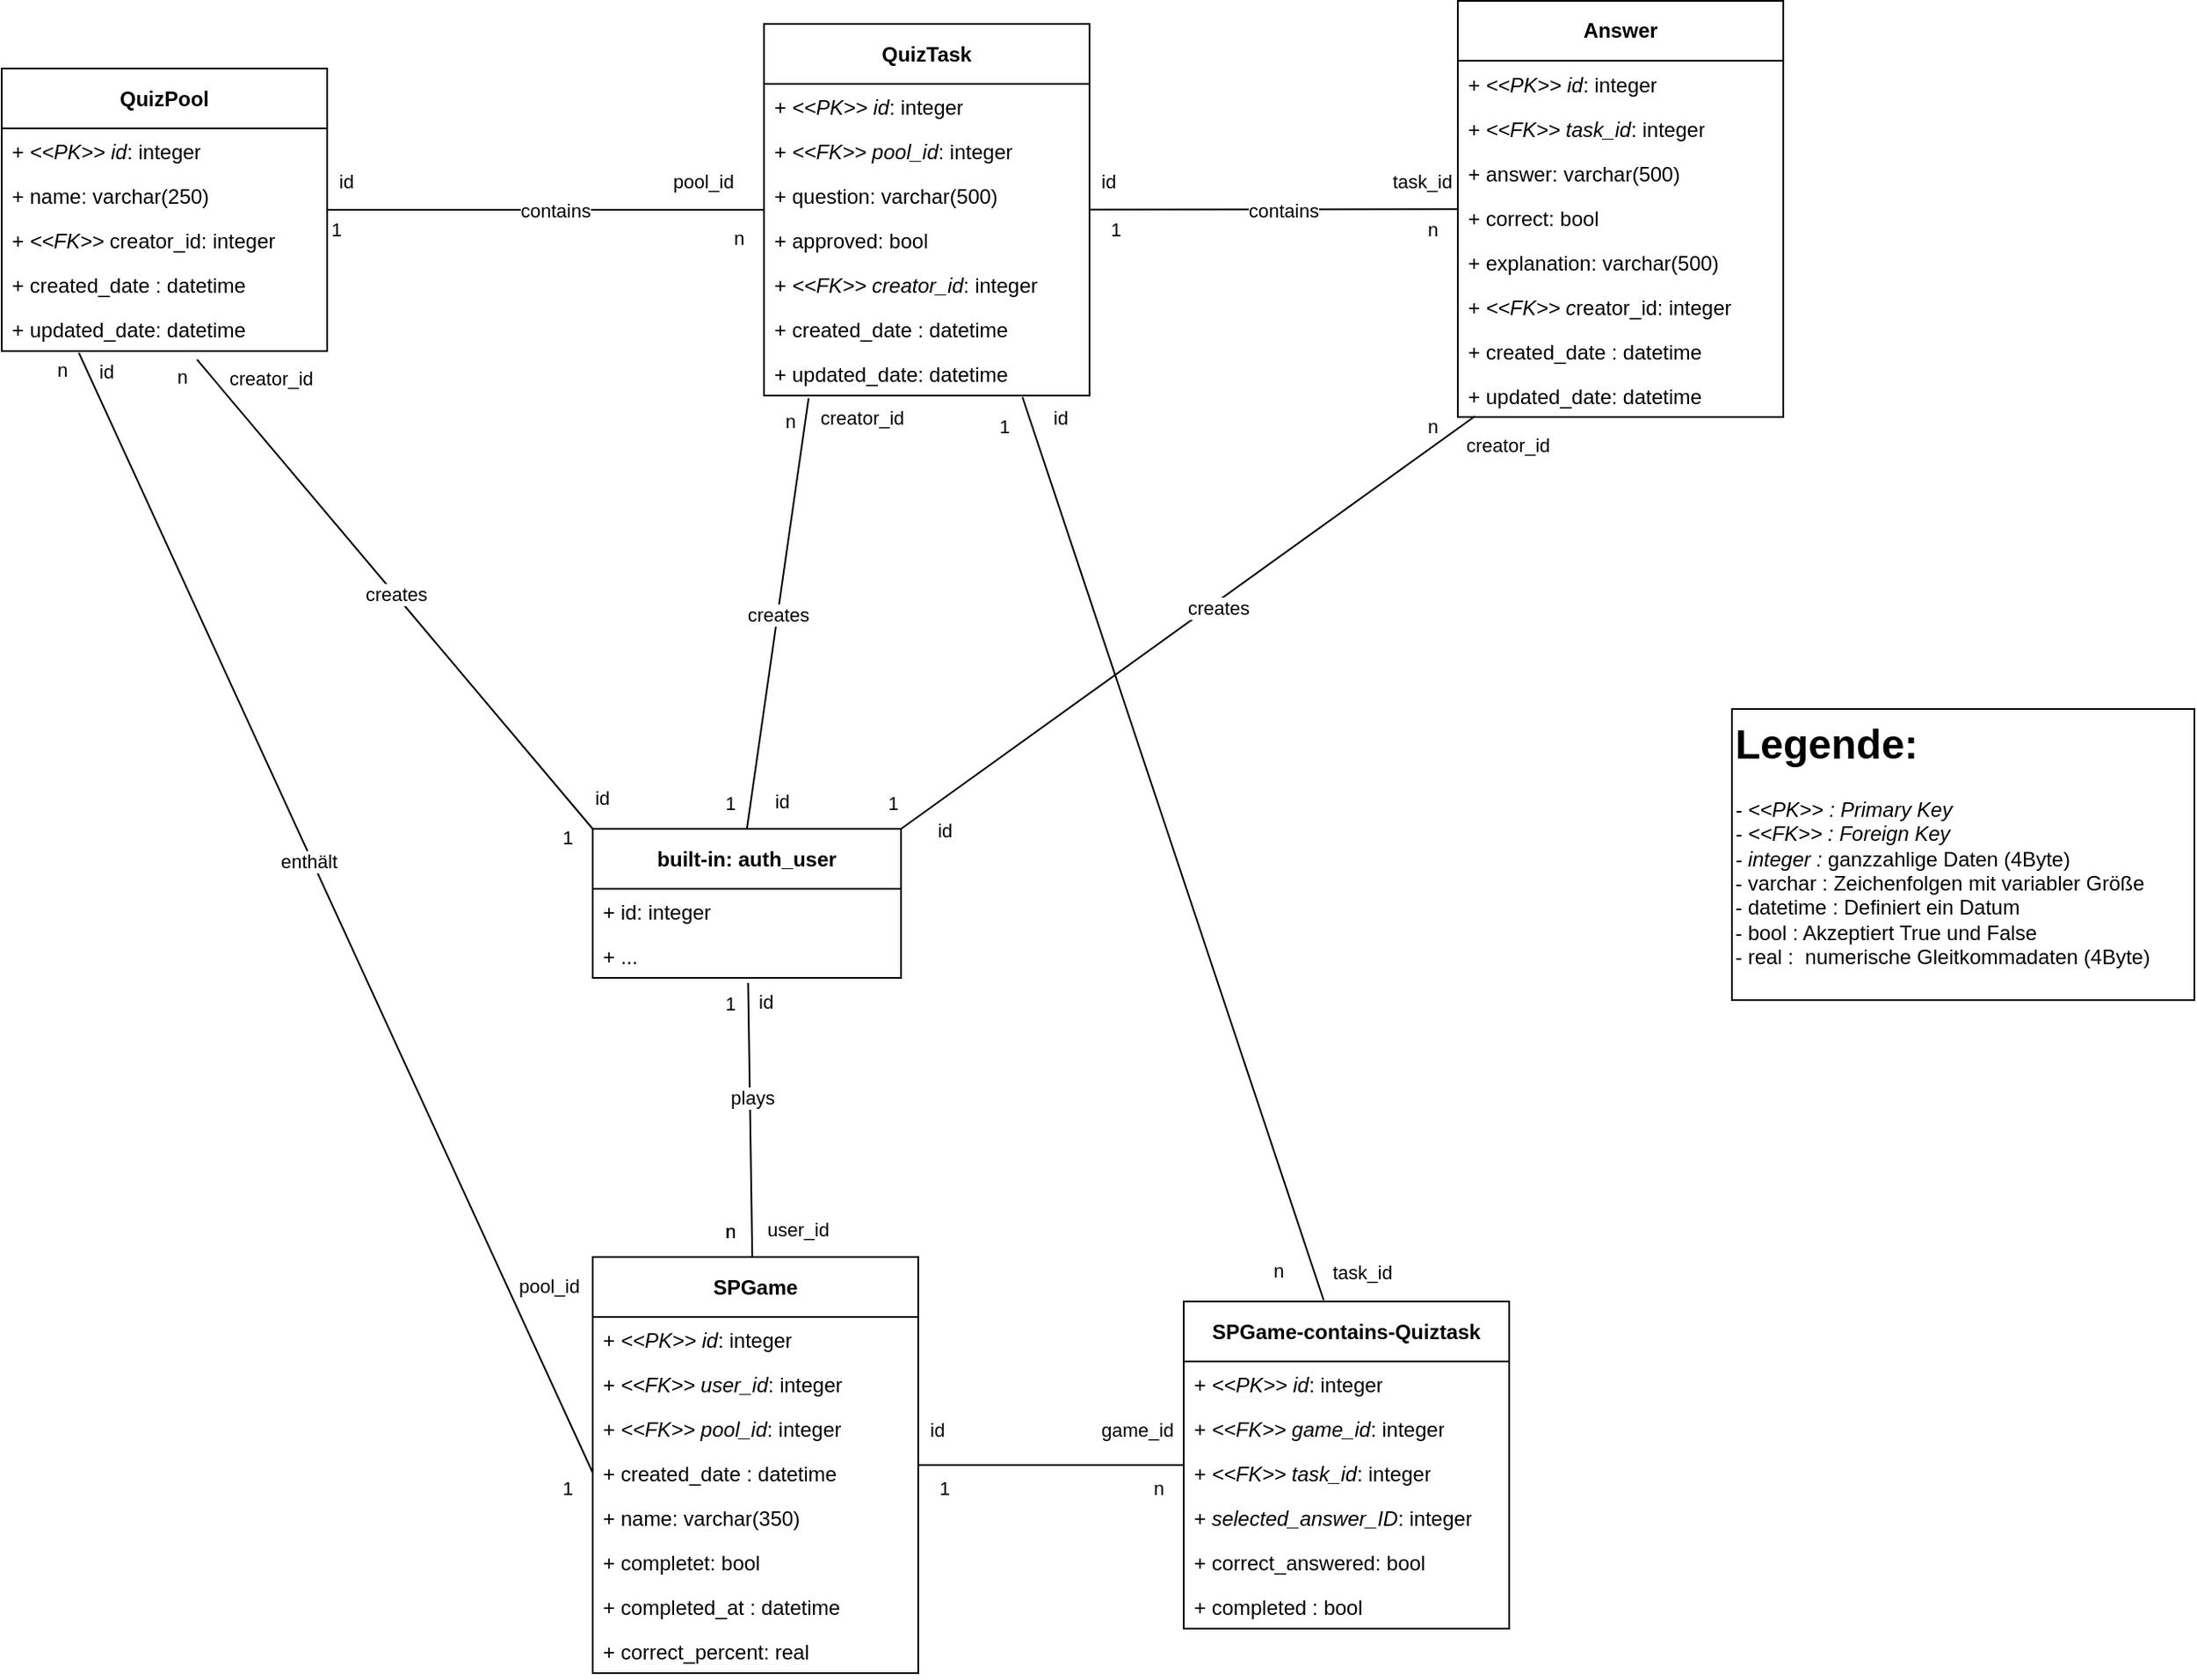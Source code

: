 <mxfile version="24.4.6" type="device">
  <diagram id="LhaOioyM41nmMYaBWcAa" name="Page-2">
    <mxGraphModel dx="2940" dy="1230" grid="1" gridSize="10" guides="1" tooltips="1" connect="1" arrows="1" fold="1" page="1" pageScale="1" pageWidth="850" pageHeight="1100" math="0" shadow="0">
      <root>
        <mxCell id="0" />
        <mxCell id="1" parent="0" />
        <mxCell id="jk6WdciDaXZc7I5ve3Ry-6" style="rounded=0;orthogonalLoop=1;jettySize=auto;html=1;exitX=0.237;exitY=1.038;exitDx=0;exitDy=0;exitPerimeter=0;entryX=0;entryY=0.5;entryDx=0;entryDy=0;endArrow=none;endFill=0;" parent="1" source="hBR_72GVZlkAtxKayIMy-10" target="jk6WdciDaXZc7I5ve3Ry-3" edge="1">
          <mxGeometry relative="1" as="geometry" />
        </mxCell>
        <mxCell id="jk6WdciDaXZc7I5ve3Ry-9" value="enthält" style="edgeLabel;html=1;align=center;verticalAlign=middle;resizable=0;points=[];" parent="jk6WdciDaXZc7I5ve3Ry-6" vertex="1" connectable="0">
          <mxGeometry x="-0.094" y="-2" relative="1" as="geometry">
            <mxPoint as="offset" />
          </mxGeometry>
        </mxCell>
        <mxCell id="hBR_72GVZlkAtxKayIMy-4" value="&lt;b style=&quot;text-wrap: nowrap;&quot;&gt;QuizPool&lt;/b&gt;" style="swimlane;fontStyle=0;childLayout=stackLayout;horizontal=1;startSize=35;fillColor=none;horizontalStack=0;resizeParent=1;resizeParentMax=0;resizeLast=0;collapsible=1;marginBottom=0;whiteSpace=wrap;html=1;" parent="1" vertex="1">
          <mxGeometry x="30" y="116" width="190" height="165" as="geometry" />
        </mxCell>
        <mxCell id="hBR_72GVZlkAtxKayIMy-5" value="+&amp;nbsp;&lt;i style=&quot;text-align: center; text-wrap: nowrap;&quot;&gt;&amp;lt;&amp;lt;PK&amp;gt;&amp;gt; id&lt;/i&gt;: integer" style="text;strokeColor=none;fillColor=none;align=left;verticalAlign=top;spacingLeft=4;spacingRight=4;overflow=hidden;rotatable=0;points=[[0,0.5],[1,0.5]];portConstraint=eastwest;whiteSpace=wrap;html=1;" parent="hBR_72GVZlkAtxKayIMy-4" vertex="1">
          <mxGeometry y="35" width="190" height="26" as="geometry" />
        </mxCell>
        <mxCell id="hBR_72GVZlkAtxKayIMy-6" value="+ name: varchar(250)" style="text;strokeColor=none;fillColor=none;align=left;verticalAlign=top;spacingLeft=4;spacingRight=4;overflow=hidden;rotatable=0;points=[[0,0.5],[1,0.5]];portConstraint=eastwest;whiteSpace=wrap;html=1;" parent="hBR_72GVZlkAtxKayIMy-4" vertex="1">
          <mxGeometry y="61" width="190" height="26" as="geometry" />
        </mxCell>
        <mxCell id="hBR_72GVZlkAtxKayIMy-7" value="+&amp;nbsp;&lt;i style=&quot;text-align: center; text-wrap: nowrap;&quot;&gt;&amp;lt;&amp;lt;FK&amp;gt;&amp;gt;&amp;nbsp;&lt;/i&gt;creator_id: integer&lt;div&gt;&lt;br&gt;&lt;/div&gt;" style="text;strokeColor=none;fillColor=none;align=left;verticalAlign=top;spacingLeft=4;spacingRight=4;overflow=hidden;rotatable=0;points=[[0,0.5],[1,0.5]];portConstraint=eastwest;whiteSpace=wrap;html=1;" parent="hBR_72GVZlkAtxKayIMy-4" vertex="1">
          <mxGeometry y="87" width="190" height="26" as="geometry" />
        </mxCell>
        <mxCell id="hBR_72GVZlkAtxKayIMy-9" value="&lt;div&gt;+ created_date : datetime&lt;div&gt;&lt;br&gt;&lt;/div&gt;&lt;/div&gt;" style="text;strokeColor=none;fillColor=none;align=left;verticalAlign=top;spacingLeft=4;spacingRight=4;overflow=hidden;rotatable=0;points=[[0,0.5],[1,0.5]];portConstraint=eastwest;whiteSpace=wrap;html=1;" parent="hBR_72GVZlkAtxKayIMy-4" vertex="1">
          <mxGeometry y="113" width="190" height="26" as="geometry" />
        </mxCell>
        <mxCell id="hBR_72GVZlkAtxKayIMy-10" value="&lt;div&gt;&lt;div&gt;+ updated_date: datetime&lt;div&gt;&lt;br&gt;&lt;/div&gt;&lt;/div&gt;&lt;/div&gt;" style="text;strokeColor=none;fillColor=none;align=left;verticalAlign=top;spacingLeft=4;spacingRight=4;overflow=hidden;rotatable=0;points=[[0,0.5],[1,0.5]];portConstraint=eastwest;whiteSpace=wrap;html=1;" parent="hBR_72GVZlkAtxKayIMy-4" vertex="1">
          <mxGeometry y="139" width="190" height="26" as="geometry" />
        </mxCell>
        <mxCell id="hBR_72GVZlkAtxKayIMy-11" value="&lt;b style=&quot;text-wrap: nowrap;&quot;&gt;QuizTask&lt;/b&gt;" style="swimlane;fontStyle=0;childLayout=stackLayout;horizontal=1;startSize=35;fillColor=none;horizontalStack=0;resizeParent=1;resizeParentMax=0;resizeLast=0;collapsible=1;marginBottom=0;whiteSpace=wrap;html=1;" parent="1" vertex="1">
          <mxGeometry x="475" y="90" width="190" height="217" as="geometry" />
        </mxCell>
        <mxCell id="hBR_72GVZlkAtxKayIMy-12" value="+&amp;nbsp;&lt;i style=&quot;text-wrap: nowrap; text-align: center;&quot;&gt;&amp;lt;&amp;lt;PK&amp;gt;&amp;gt; id&lt;/i&gt;: integer" style="text;strokeColor=none;fillColor=none;align=left;verticalAlign=top;spacingLeft=4;spacingRight=4;overflow=hidden;rotatable=0;points=[[0,0.5],[1,0.5]];portConstraint=eastwest;whiteSpace=wrap;html=1;" parent="hBR_72GVZlkAtxKayIMy-11" vertex="1">
          <mxGeometry y="35" width="190" height="26" as="geometry" />
        </mxCell>
        <mxCell id="GLD0B4Fhkd1vlptPJzZt-3" value="+&amp;nbsp;&lt;i style=&quot;text-wrap: nowrap; text-align: center;&quot;&gt;&amp;lt;&amp;lt;FK&amp;gt;&amp;gt; pool_id&lt;/i&gt;: integer" style="text;strokeColor=none;fillColor=none;align=left;verticalAlign=top;spacingLeft=4;spacingRight=4;overflow=hidden;rotatable=0;points=[[0,0.5],[1,0.5]];portConstraint=eastwest;whiteSpace=wrap;html=1;" parent="hBR_72GVZlkAtxKayIMy-11" vertex="1">
          <mxGeometry y="61" width="190" height="26" as="geometry" />
        </mxCell>
        <mxCell id="hBR_72GVZlkAtxKayIMy-13" value="+ question: varchar(500)" style="text;strokeColor=none;fillColor=none;align=left;verticalAlign=top;spacingLeft=4;spacingRight=4;overflow=hidden;rotatable=0;points=[[0,0.5],[1,0.5]];portConstraint=eastwest;whiteSpace=wrap;html=1;" parent="hBR_72GVZlkAtxKayIMy-11" vertex="1">
          <mxGeometry y="87" width="190" height="26" as="geometry" />
        </mxCell>
        <mxCell id="hBR_72GVZlkAtxKayIMy-40" value="+ approved: bool" style="text;strokeColor=none;fillColor=none;align=left;verticalAlign=top;spacingLeft=4;spacingRight=4;overflow=hidden;rotatable=0;points=[[0,0.5],[1,0.5]];portConstraint=eastwest;whiteSpace=wrap;html=1;" parent="hBR_72GVZlkAtxKayIMy-11" vertex="1">
          <mxGeometry y="113" width="190" height="26" as="geometry" />
        </mxCell>
        <mxCell id="hBR_72GVZlkAtxKayIMy-14" value="+&amp;nbsp;&lt;i style=&quot;text-wrap: nowrap; text-align: center;&quot;&gt;&amp;lt;&amp;lt;FK&amp;gt;&amp;gt; creator_id&lt;/i&gt;: integer&lt;div&gt;&lt;br&gt;&lt;/div&gt;" style="text;strokeColor=none;fillColor=none;align=left;verticalAlign=top;spacingLeft=4;spacingRight=4;overflow=hidden;rotatable=0;points=[[0,0.5],[1,0.5]];portConstraint=eastwest;whiteSpace=wrap;html=1;" parent="hBR_72GVZlkAtxKayIMy-11" vertex="1">
          <mxGeometry y="139" width="190" height="26" as="geometry" />
        </mxCell>
        <mxCell id="hBR_72GVZlkAtxKayIMy-15" value="&lt;div&gt;&lt;div&gt;+ created_date : datetime&lt;div&gt;&lt;br&gt;&lt;/div&gt;&lt;/div&gt;&lt;/div&gt;" style="text;strokeColor=none;fillColor=none;align=left;verticalAlign=top;spacingLeft=4;spacingRight=4;overflow=hidden;rotatable=0;points=[[0,0.5],[1,0.5]];portConstraint=eastwest;whiteSpace=wrap;html=1;" parent="hBR_72GVZlkAtxKayIMy-11" vertex="1">
          <mxGeometry y="165" width="190" height="26" as="geometry" />
        </mxCell>
        <mxCell id="hBR_72GVZlkAtxKayIMy-16" value="&lt;div&gt;&lt;div&gt;&lt;div&gt;+ updated_date: datetime&lt;div&gt;&lt;br&gt;&lt;/div&gt;&lt;/div&gt;&lt;/div&gt;&lt;/div&gt;" style="text;strokeColor=none;fillColor=none;align=left;verticalAlign=top;spacingLeft=4;spacingRight=4;overflow=hidden;rotatable=0;points=[[0,0.5],[1,0.5]];portConstraint=eastwest;whiteSpace=wrap;html=1;" parent="hBR_72GVZlkAtxKayIMy-11" vertex="1">
          <mxGeometry y="191" width="190" height="26" as="geometry" />
        </mxCell>
        <mxCell id="hBR_72GVZlkAtxKayIMy-32" value="&lt;b style=&quot;text-wrap: nowrap;&quot;&gt;Answer&lt;/b&gt;" style="swimlane;fontStyle=0;childLayout=stackLayout;horizontal=1;startSize=35;fillColor=none;horizontalStack=0;resizeParent=1;resizeParentMax=0;resizeLast=0;collapsible=1;marginBottom=0;whiteSpace=wrap;html=1;" parent="1" vertex="1">
          <mxGeometry x="880" y="76.5" width="190" height="243" as="geometry" />
        </mxCell>
        <mxCell id="hBR_72GVZlkAtxKayIMy-33" value="+&amp;nbsp;&lt;i style=&quot;text-wrap: nowrap; text-align: center;&quot;&gt;&amp;lt;&amp;lt;PK&amp;gt;&amp;gt; id&lt;/i&gt;: integer" style="text;strokeColor=none;fillColor=none;align=left;verticalAlign=top;spacingLeft=4;spacingRight=4;overflow=hidden;rotatable=0;points=[[0,0.5],[1,0.5]];portConstraint=eastwest;whiteSpace=wrap;html=1;" parent="hBR_72GVZlkAtxKayIMy-32" vertex="1">
          <mxGeometry y="35" width="190" height="26" as="geometry" />
        </mxCell>
        <mxCell id="hBR_72GVZlkAtxKayIMy-41" value="+&amp;nbsp;&lt;i style=&quot;text-wrap: nowrap; text-align: center;&quot;&gt;&amp;lt;&amp;lt;FK&amp;gt;&amp;gt; task_id&lt;/i&gt;: integer" style="text;strokeColor=none;fillColor=none;align=left;verticalAlign=top;spacingLeft=4;spacingRight=4;overflow=hidden;rotatable=0;points=[[0,0.5],[1,0.5]];portConstraint=eastwest;whiteSpace=wrap;html=1;" parent="hBR_72GVZlkAtxKayIMy-32" vertex="1">
          <mxGeometry y="61" width="190" height="26" as="geometry" />
        </mxCell>
        <mxCell id="hBR_72GVZlkAtxKayIMy-34" value="+ answer: varchar(500)" style="text;strokeColor=none;fillColor=none;align=left;verticalAlign=top;spacingLeft=4;spacingRight=4;overflow=hidden;rotatable=0;points=[[0,0.5],[1,0.5]];portConstraint=eastwest;whiteSpace=wrap;html=1;" parent="hBR_72GVZlkAtxKayIMy-32" vertex="1">
          <mxGeometry y="87" width="190" height="26" as="geometry" />
        </mxCell>
        <mxCell id="3NkdcdpzAsxqrtIeompV-1" value="+ correct: bool" style="text;strokeColor=none;fillColor=none;align=left;verticalAlign=top;spacingLeft=4;spacingRight=4;overflow=hidden;rotatable=0;points=[[0,0.5],[1,0.5]];portConstraint=eastwest;whiteSpace=wrap;html=1;" parent="hBR_72GVZlkAtxKayIMy-32" vertex="1">
          <mxGeometry y="113" width="190" height="26" as="geometry" />
        </mxCell>
        <mxCell id="hBR_72GVZlkAtxKayIMy-39" value="+ explanation: varchar(500)" style="text;strokeColor=none;fillColor=none;align=left;verticalAlign=top;spacingLeft=4;spacingRight=4;overflow=hidden;rotatable=0;points=[[0,0.5],[1,0.5]];portConstraint=eastwest;whiteSpace=wrap;html=1;" parent="hBR_72GVZlkAtxKayIMy-32" vertex="1">
          <mxGeometry y="139" width="190" height="26" as="geometry" />
        </mxCell>
        <mxCell id="hBR_72GVZlkAtxKayIMy-35" value="+&amp;nbsp;&lt;i style=&quot;text-wrap: nowrap; text-align: center;&quot;&gt;&amp;lt;&amp;lt;FK&amp;gt;&amp;gt; c&lt;/i&gt;reator_id: integer&lt;div&gt;&lt;br&gt;&lt;/div&gt;" style="text;strokeColor=none;fillColor=none;align=left;verticalAlign=top;spacingLeft=4;spacingRight=4;overflow=hidden;rotatable=0;points=[[0,0.5],[1,0.5]];portConstraint=eastwest;whiteSpace=wrap;html=1;" parent="hBR_72GVZlkAtxKayIMy-32" vertex="1">
          <mxGeometry y="165" width="190" height="26" as="geometry" />
        </mxCell>
        <mxCell id="hBR_72GVZlkAtxKayIMy-36" value="&lt;div&gt;&lt;div&gt;+ created_date : datetime&lt;div&gt;&lt;br&gt;&lt;/div&gt;&lt;/div&gt;&lt;/div&gt;" style="text;strokeColor=none;fillColor=none;align=left;verticalAlign=top;spacingLeft=4;spacingRight=4;overflow=hidden;rotatable=0;points=[[0,0.5],[1,0.5]];portConstraint=eastwest;whiteSpace=wrap;html=1;" parent="hBR_72GVZlkAtxKayIMy-32" vertex="1">
          <mxGeometry y="191" width="190" height="26" as="geometry" />
        </mxCell>
        <mxCell id="hBR_72GVZlkAtxKayIMy-37" value="&lt;div&gt;&lt;div&gt;&lt;div&gt;+ updated_date: datetime&lt;div&gt;&lt;br&gt;&lt;/div&gt;&lt;/div&gt;&lt;/div&gt;&lt;/div&gt;" style="text;strokeColor=none;fillColor=none;align=left;verticalAlign=top;spacingLeft=4;spacingRight=4;overflow=hidden;rotatable=0;points=[[0,0.5],[1,0.5]];portConstraint=eastwest;whiteSpace=wrap;html=1;" parent="hBR_72GVZlkAtxKayIMy-32" vertex="1">
          <mxGeometry y="217" width="190" height="26" as="geometry" />
        </mxCell>
        <mxCell id="hBR_72GVZlkAtxKayIMy-42" value="&lt;b style=&quot;text-wrap: nowrap;&quot;&gt;built-in: auth_user&lt;/b&gt;" style="swimlane;fontStyle=0;childLayout=stackLayout;horizontal=1;startSize=35;fillColor=none;horizontalStack=0;resizeParent=1;resizeParentMax=0;resizeLast=0;collapsible=1;marginBottom=0;whiteSpace=wrap;html=1;" parent="1" vertex="1">
          <mxGeometry x="375" y="560" width="180" height="87" as="geometry" />
        </mxCell>
        <mxCell id="hBR_72GVZlkAtxKayIMy-43" value="+ id: integer" style="text;strokeColor=none;fillColor=none;align=left;verticalAlign=top;spacingLeft=4;spacingRight=4;overflow=hidden;rotatable=0;points=[[0,0.5],[1,0.5]];portConstraint=eastwest;whiteSpace=wrap;html=1;" parent="hBR_72GVZlkAtxKayIMy-42" vertex="1">
          <mxGeometry y="35" width="180" height="26" as="geometry" />
        </mxCell>
        <mxCell id="hBR_72GVZlkAtxKayIMy-49" value="&lt;div&gt;&lt;div&gt;+ ...&lt;div&gt;&lt;br&gt;&lt;/div&gt;&lt;/div&gt;&lt;/div&gt;" style="text;strokeColor=none;fillColor=none;align=left;verticalAlign=top;spacingLeft=4;spacingRight=4;overflow=hidden;rotatable=0;points=[[0,0.5],[1,0.5]];portConstraint=eastwest;whiteSpace=wrap;html=1;" parent="hBR_72GVZlkAtxKayIMy-42" vertex="1">
          <mxGeometry y="61" width="180" height="26" as="geometry" />
        </mxCell>
        <mxCell id="jOK8pmaJKk_sTLgAj7we-11" value="&lt;font style=&quot;font-size: 11px;&quot;&gt;1&lt;/font&gt;" style="text;html=1;align=center;verticalAlign=middle;resizable=0;points=[];autosize=1;strokeColor=none;fillColor=none;container=0;" parent="1" vertex="1">
          <mxGeometry x="210" y="195" width="30" height="30" as="geometry" />
        </mxCell>
        <mxCell id="jOK8pmaJKk_sTLgAj7we-16" value="" style="endArrow=none;html=1;rounded=0;endFill=0;" parent="1" source="hBR_72GVZlkAtxKayIMy-11" target="hBR_72GVZlkAtxKayIMy-32" edge="1">
          <mxGeometry relative="1" as="geometry">
            <mxPoint x="690" y="350" as="sourcePoint" />
            <mxPoint x="850" y="350" as="targetPoint" />
          </mxGeometry>
        </mxCell>
        <mxCell id="jOK8pmaJKk_sTLgAj7we-17" value="contains" style="edgeLabel;resizable=0;html=1;;align=center;verticalAlign=middle;" parent="jOK8pmaJKk_sTLgAj7we-16" connectable="0" vertex="1">
          <mxGeometry relative="1" as="geometry">
            <mxPoint x="5" as="offset" />
          </mxGeometry>
        </mxCell>
        <mxCell id="jOK8pmaJKk_sTLgAj7we-20" value="&lt;font style=&quot;font-size: 11px;&quot;&gt;1&lt;/font&gt;" style="text;html=1;align=center;verticalAlign=middle;resizable=0;points=[];autosize=1;strokeColor=none;fillColor=none;container=0;" parent="1" vertex="1">
          <mxGeometry x="665" y="195" width="30" height="30" as="geometry" />
        </mxCell>
        <mxCell id="jOK8pmaJKk_sTLgAj7we-21" value="&lt;font style=&quot;font-size: 11px;&quot;&gt;n&lt;/font&gt;" style="text;html=1;align=center;verticalAlign=middle;resizable=0;points=[];autosize=1;strokeColor=none;fillColor=none;container=0;" parent="1" vertex="1">
          <mxGeometry x="850" y="195" width="30" height="30" as="geometry" />
        </mxCell>
        <mxCell id="jOK8pmaJKk_sTLgAj7we-23" value="" style="endArrow=none;html=1;rounded=0;entryX=0;entryY=0;entryDx=0;entryDy=0;endFill=0;exitX=0.6;exitY=1.192;exitDx=0;exitDy=0;exitPerimeter=0;" parent="1" source="hBR_72GVZlkAtxKayIMy-10" target="hBR_72GVZlkAtxKayIMy-42" edge="1">
          <mxGeometry relative="1" as="geometry">
            <mxPoint x="120" y="290" as="sourcePoint" />
            <mxPoint x="280" y="370" as="targetPoint" />
          </mxGeometry>
        </mxCell>
        <mxCell id="jOK8pmaJKk_sTLgAj7we-24" value="creates" style="edgeLabel;resizable=0;html=1;;align=center;verticalAlign=middle;" parent="jOK8pmaJKk_sTLgAj7we-23" connectable="0" vertex="1">
          <mxGeometry relative="1" as="geometry" />
        </mxCell>
        <mxCell id="jOK8pmaJKk_sTLgAj7we-25" value="creator_id" style="edgeLabel;resizable=0;html=1;;align=left;verticalAlign=bottom;" parent="jOK8pmaJKk_sTLgAj7we-23" connectable="0" vertex="1">
          <mxGeometry x="-1" relative="1" as="geometry">
            <mxPoint x="17" y="20" as="offset" />
          </mxGeometry>
        </mxCell>
        <mxCell id="jOK8pmaJKk_sTLgAj7we-26" value="id" style="edgeLabel;resizable=0;html=1;;align=right;verticalAlign=bottom;" parent="jOK8pmaJKk_sTLgAj7we-23" connectable="0" vertex="1">
          <mxGeometry x="1" relative="1" as="geometry">
            <mxPoint x="10" y="-10" as="offset" />
          </mxGeometry>
        </mxCell>
        <mxCell id="jOK8pmaJKk_sTLgAj7we-27" value="" style="endArrow=none;html=1;rounded=0;entryX=0.5;entryY=0;entryDx=0;entryDy=0;endFill=0;exitX=0.137;exitY=1.06;exitDx=0;exitDy=0;exitPerimeter=0;" parent="1" source="hBR_72GVZlkAtxKayIMy-16" target="hBR_72GVZlkAtxKayIMy-42" edge="1">
          <mxGeometry relative="1" as="geometry">
            <mxPoint x="130" y="300" as="sourcePoint" />
            <mxPoint x="490" y="540" as="targetPoint" />
          </mxGeometry>
        </mxCell>
        <mxCell id="jOK8pmaJKk_sTLgAj7we-28" value="creates" style="edgeLabel;resizable=0;html=1;;align=center;verticalAlign=middle;" parent="jOK8pmaJKk_sTLgAj7we-27" connectable="0" vertex="1">
          <mxGeometry relative="1" as="geometry" />
        </mxCell>
        <mxCell id="jOK8pmaJKk_sTLgAj7we-29" value="creator_id" style="edgeLabel;resizable=0;html=1;;align=left;verticalAlign=bottom;" parent="jOK8pmaJKk_sTLgAj7we-27" connectable="0" vertex="1">
          <mxGeometry x="-1" relative="1" as="geometry">
            <mxPoint x="5" y="20" as="offset" />
          </mxGeometry>
        </mxCell>
        <mxCell id="jOK8pmaJKk_sTLgAj7we-30" value="id" style="edgeLabel;resizable=0;html=1;;align=right;verticalAlign=bottom;" parent="jOK8pmaJKk_sTLgAj7we-27" connectable="0" vertex="1">
          <mxGeometry x="1" relative="1" as="geometry">
            <mxPoint x="25" y="-7" as="offset" />
          </mxGeometry>
        </mxCell>
        <mxCell id="jOK8pmaJKk_sTLgAj7we-31" value="" style="endArrow=none;html=1;rounded=0;entryX=1;entryY=0;entryDx=0;entryDy=0;endFill=0;exitX=0.053;exitY=0.981;exitDx=0;exitDy=0;exitPerimeter=0;" parent="1" source="hBR_72GVZlkAtxKayIMy-37" target="hBR_72GVZlkAtxKayIMy-42" edge="1">
          <mxGeometry relative="1" as="geometry">
            <mxPoint x="950" y="310" as="sourcePoint" />
            <mxPoint x="580" y="540" as="targetPoint" />
          </mxGeometry>
        </mxCell>
        <mxCell id="jOK8pmaJKk_sTLgAj7we-32" value="creates" style="edgeLabel;resizable=0;html=1;;align=center;verticalAlign=middle;" parent="jOK8pmaJKk_sTLgAj7we-31" connectable="0" vertex="1">
          <mxGeometry relative="1" as="geometry">
            <mxPoint x="17" y="-9" as="offset" />
          </mxGeometry>
        </mxCell>
        <mxCell id="jOK8pmaJKk_sTLgAj7we-33" value="creator_id" style="edgeLabel;resizable=0;html=1;;align=left;verticalAlign=bottom;" parent="jOK8pmaJKk_sTLgAj7we-31" connectable="0" vertex="1">
          <mxGeometry x="-1" relative="1" as="geometry">
            <mxPoint x="-7" y="25" as="offset" />
          </mxGeometry>
        </mxCell>
        <mxCell id="jOK8pmaJKk_sTLgAj7we-34" value="id" style="edgeLabel;resizable=0;html=1;;align=right;verticalAlign=bottom;" parent="jOK8pmaJKk_sTLgAj7we-31" connectable="0" vertex="1">
          <mxGeometry x="1" relative="1" as="geometry">
            <mxPoint x="30" y="10" as="offset" />
          </mxGeometry>
        </mxCell>
        <mxCell id="jOK8pmaJKk_sTLgAj7we-35" value="&lt;font style=&quot;font-size: 11px;&quot;&gt;1&lt;/font&gt;" style="text;html=1;align=center;verticalAlign=middle;resizable=0;points=[];autosize=1;strokeColor=none;fillColor=none;container=0;" parent="1" vertex="1">
          <mxGeometry x="440" y="530" width="30" height="30" as="geometry" />
        </mxCell>
        <mxCell id="jOK8pmaJKk_sTLgAj7we-36" value="&lt;font style=&quot;font-size: 11px;&quot;&gt;1&lt;/font&gt;" style="text;html=1;align=center;verticalAlign=middle;resizable=0;points=[];autosize=1;strokeColor=none;fillColor=none;container=0;" parent="1" vertex="1">
          <mxGeometry x="535" y="530" width="30" height="30" as="geometry" />
        </mxCell>
        <mxCell id="jOK8pmaJKk_sTLgAj7we-37" value="&lt;font style=&quot;font-size: 11px;&quot;&gt;1&lt;/font&gt;" style="text;html=1;align=center;verticalAlign=middle;resizable=0;points=[];autosize=1;strokeColor=none;fillColor=none;container=0;" parent="1" vertex="1">
          <mxGeometry x="345" y="550" width="30" height="30" as="geometry" />
        </mxCell>
        <mxCell id="jOK8pmaJKk_sTLgAj7we-38" value="&lt;font style=&quot;font-size: 11px;&quot;&gt;n&lt;/font&gt;" style="text;html=1;align=center;verticalAlign=middle;resizable=0;points=[];autosize=1;strokeColor=none;fillColor=none;container=0;" parent="1" vertex="1">
          <mxGeometry x="850" y="310" width="30" height="30" as="geometry" />
        </mxCell>
        <mxCell id="jOK8pmaJKk_sTLgAj7we-40" value="&lt;font style=&quot;font-size: 11px;&quot;&gt;n&lt;/font&gt;" style="text;html=1;align=center;verticalAlign=middle;resizable=0;points=[];autosize=1;strokeColor=none;fillColor=none;container=0;" parent="1" vertex="1">
          <mxGeometry x="445" y="200" width="30" height="30" as="geometry" />
        </mxCell>
        <mxCell id="jOK8pmaJKk_sTLgAj7we-41" value="&lt;font style=&quot;font-size: 11px;&quot;&gt;n&lt;/font&gt;" style="text;html=1;align=center;verticalAlign=middle;resizable=0;points=[];autosize=1;strokeColor=none;fillColor=none;container=0;" parent="1" vertex="1">
          <mxGeometry x="120" y="281" width="30" height="30" as="geometry" />
        </mxCell>
        <mxCell id="GLD0B4Fhkd1vlptPJzZt-1" value="" style="endArrow=none;html=1;rounded=0;endFill=0;" parent="1" source="hBR_72GVZlkAtxKayIMy-4" target="hBR_72GVZlkAtxKayIMy-11" edge="1">
          <mxGeometry relative="1" as="geometry">
            <mxPoint x="235" y="191" as="sourcePoint" />
            <mxPoint x="450" y="191" as="targetPoint" />
          </mxGeometry>
        </mxCell>
        <mxCell id="GLD0B4Fhkd1vlptPJzZt-2" value="contains" style="edgeLabel;resizable=0;html=1;;align=center;verticalAlign=middle;" parent="GLD0B4Fhkd1vlptPJzZt-1" connectable="0" vertex="1">
          <mxGeometry relative="1" as="geometry">
            <mxPoint x="5" as="offset" />
          </mxGeometry>
        </mxCell>
        <mxCell id="GLD0B4Fhkd1vlptPJzZt-4" value="&lt;font style=&quot;font-size: 11px;&quot;&gt;n&lt;/font&gt;" style="text;html=1;align=center;verticalAlign=middle;resizable=0;points=[];autosize=1;strokeColor=none;fillColor=none;container=0;" parent="1" vertex="1">
          <mxGeometry x="475" y="307" width="30" height="30" as="geometry" />
        </mxCell>
        <mxCell id="1oF_mmt88_rr4n1S5vzL-1" value="&lt;span style=&quot;text-wrap: nowrap;&quot;&gt;&lt;b&gt;SPGame&lt;/b&gt;&lt;/span&gt;" style="swimlane;fontStyle=0;childLayout=stackLayout;horizontal=1;startSize=35;fillColor=none;horizontalStack=0;resizeParent=1;resizeParentMax=0;resizeLast=0;collapsible=1;marginBottom=0;whiteSpace=wrap;html=1;" parent="1" vertex="1">
          <mxGeometry x="375" y="810" width="190" height="243" as="geometry" />
        </mxCell>
        <mxCell id="1oF_mmt88_rr4n1S5vzL-2" value="+&amp;nbsp;&lt;i style=&quot;text-wrap: nowrap; text-align: center;&quot;&gt;&amp;lt;&amp;lt;PK&amp;gt;&amp;gt; id&lt;/i&gt;: integer" style="text;strokeColor=none;fillColor=none;align=left;verticalAlign=top;spacingLeft=4;spacingRight=4;overflow=hidden;rotatable=0;points=[[0,0.5],[1,0.5]];portConstraint=eastwest;whiteSpace=wrap;html=1;" parent="1oF_mmt88_rr4n1S5vzL-1" vertex="1">
          <mxGeometry y="35" width="190" height="26" as="geometry" />
        </mxCell>
        <mxCell id="1oF_mmt88_rr4n1S5vzL-3" value="+&amp;nbsp;&lt;i style=&quot;text-wrap: nowrap; text-align: center;&quot;&gt;&amp;lt;&amp;lt;FK&amp;gt;&amp;gt; user_id&lt;/i&gt;: integer" style="text;strokeColor=none;fillColor=none;align=left;verticalAlign=top;spacingLeft=4;spacingRight=4;overflow=hidden;rotatable=0;points=[[0,0.5],[1,0.5]];portConstraint=eastwest;whiteSpace=wrap;html=1;" parent="1oF_mmt88_rr4n1S5vzL-1" vertex="1">
          <mxGeometry y="61" width="190" height="26" as="geometry" />
        </mxCell>
        <mxCell id="jk6WdciDaXZc7I5ve3Ry-1" value="+&amp;nbsp;&lt;i style=&quot;text-wrap: nowrap; text-align: center;&quot;&gt;&amp;lt;&amp;lt;FK&amp;gt;&amp;gt; pool_id&lt;/i&gt;: integer" style="text;strokeColor=none;fillColor=none;align=left;verticalAlign=top;spacingLeft=4;spacingRight=4;overflow=hidden;rotatable=0;points=[[0,0.5],[1,0.5]];portConstraint=eastwest;whiteSpace=wrap;html=1;" parent="1oF_mmt88_rr4n1S5vzL-1" vertex="1">
          <mxGeometry y="87" width="190" height="26" as="geometry" />
        </mxCell>
        <mxCell id="jk6WdciDaXZc7I5ve3Ry-3" value="+ created_date : datetime&lt;div&gt;&lt;br&gt;&lt;/div&gt;" style="text;strokeColor=none;fillColor=none;align=left;verticalAlign=top;spacingLeft=4;spacingRight=4;overflow=hidden;rotatable=0;points=[[0,0.5],[1,0.5]];portConstraint=eastwest;whiteSpace=wrap;html=1;" parent="1oF_mmt88_rr4n1S5vzL-1" vertex="1">
          <mxGeometry y="113" width="190" height="26" as="geometry" />
        </mxCell>
        <mxCell id="1oF_mmt88_rr4n1S5vzL-4" value="+ name: varchar(350)" style="text;strokeColor=none;fillColor=none;align=left;verticalAlign=top;spacingLeft=4;spacingRight=4;overflow=hidden;rotatable=0;points=[[0,0.5],[1,0.5]];portConstraint=eastwest;whiteSpace=wrap;html=1;" parent="1oF_mmt88_rr4n1S5vzL-1" vertex="1">
          <mxGeometry y="139" width="190" height="26" as="geometry" />
        </mxCell>
        <mxCell id="jk6WdciDaXZc7I5ve3Ry-2" value="+ completet: bool" style="text;strokeColor=none;fillColor=none;align=left;verticalAlign=top;spacingLeft=4;spacingRight=4;overflow=hidden;rotatable=0;points=[[0,0.5],[1,0.5]];portConstraint=eastwest;whiteSpace=wrap;html=1;" parent="1oF_mmt88_rr4n1S5vzL-1" vertex="1">
          <mxGeometry y="165" width="190" height="26" as="geometry" />
        </mxCell>
        <mxCell id="1oF_mmt88_rr4n1S5vzL-8" value="&lt;div&gt;+ completed_at : datetime&lt;div&gt;&lt;br&gt;&lt;/div&gt;&lt;/div&gt;" style="text;strokeColor=none;fillColor=none;align=left;verticalAlign=top;spacingLeft=4;spacingRight=4;overflow=hidden;rotatable=0;points=[[0,0.5],[1,0.5]];portConstraint=eastwest;whiteSpace=wrap;html=1;" parent="1oF_mmt88_rr4n1S5vzL-1" vertex="1">
          <mxGeometry y="191" width="190" height="26" as="geometry" />
        </mxCell>
        <mxCell id="jk6WdciDaXZc7I5ve3Ry-4" value="&lt;div&gt;&lt;div&gt;+ correct_percent: real&lt;br&gt;&lt;/div&gt;&lt;/div&gt;" style="text;strokeColor=none;fillColor=none;align=left;verticalAlign=top;spacingLeft=4;spacingRight=4;overflow=hidden;rotatable=0;points=[[0,0.5],[1,0.5]];portConstraint=eastwest;whiteSpace=wrap;html=1;" parent="1oF_mmt88_rr4n1S5vzL-1" vertex="1">
          <mxGeometry y="217" width="190" height="26" as="geometry" />
        </mxCell>
        <mxCell id="1oF_mmt88_rr4n1S5vzL-13" value="&lt;span style=&quot;text-wrap: nowrap;&quot;&gt;&lt;b&gt;SPGame-&lt;/b&gt;&lt;/span&gt;&lt;b style=&quot;text-wrap: nowrap;&quot;&gt;contains-Quiztask&lt;/b&gt;" style="swimlane;fontStyle=0;childLayout=stackLayout;horizontal=1;startSize=35;fillColor=none;horizontalStack=0;resizeParent=1;resizeParentMax=0;resizeLast=0;collapsible=1;marginBottom=0;whiteSpace=wrap;html=1;" parent="1" vertex="1">
          <mxGeometry x="720" y="836" width="190" height="191" as="geometry" />
        </mxCell>
        <mxCell id="1oF_mmt88_rr4n1S5vzL-14" value="+&amp;nbsp;&lt;i style=&quot;text-wrap: nowrap; text-align: center;&quot;&gt;&amp;lt;&amp;lt;PK&amp;gt;&amp;gt; id&lt;/i&gt;: integer" style="text;strokeColor=none;fillColor=none;align=left;verticalAlign=top;spacingLeft=4;spacingRight=4;overflow=hidden;rotatable=0;points=[[0,0.5],[1,0.5]];portConstraint=eastwest;whiteSpace=wrap;html=1;" parent="1oF_mmt88_rr4n1S5vzL-13" vertex="1">
          <mxGeometry y="35" width="190" height="26" as="geometry" />
        </mxCell>
        <mxCell id="1oF_mmt88_rr4n1S5vzL-15" value="+&amp;nbsp;&lt;i style=&quot;text-wrap: nowrap; text-align: center;&quot;&gt;&amp;lt;&amp;lt;FK&amp;gt;&amp;gt; game_id&lt;/i&gt;: integer" style="text;strokeColor=none;fillColor=none;align=left;verticalAlign=top;spacingLeft=4;spacingRight=4;overflow=hidden;rotatable=0;points=[[0,0.5],[1,0.5]];portConstraint=eastwest;whiteSpace=wrap;html=1;" parent="1oF_mmt88_rr4n1S5vzL-13" vertex="1">
          <mxGeometry y="61" width="190" height="26" as="geometry" />
        </mxCell>
        <mxCell id="1oF_mmt88_rr4n1S5vzL-16" value="+&amp;nbsp;&lt;i style=&quot;text-wrap: nowrap; text-align: center;&quot;&gt;&amp;lt;&amp;lt;FK&amp;gt;&amp;gt; task_id&lt;/i&gt;: integer" style="text;strokeColor=none;fillColor=none;align=left;verticalAlign=top;spacingLeft=4;spacingRight=4;overflow=hidden;rotatable=0;points=[[0,0.5],[1,0.5]];portConstraint=eastwest;whiteSpace=wrap;html=1;" parent="1oF_mmt88_rr4n1S5vzL-13" vertex="1">
          <mxGeometry y="87" width="190" height="26" as="geometry" />
        </mxCell>
        <mxCell id="6vXvPe16ZzYtxvqnHftn-1" value="+&amp;nbsp;&lt;i style=&quot;text-wrap: nowrap; text-align: center;&quot;&gt;selected_answer_ID&lt;/i&gt;: integer" style="text;strokeColor=none;fillColor=none;align=left;verticalAlign=top;spacingLeft=4;spacingRight=4;overflow=hidden;rotatable=0;points=[[0,0.5],[1,0.5]];portConstraint=eastwest;whiteSpace=wrap;html=1;" parent="1oF_mmt88_rr4n1S5vzL-13" vertex="1">
          <mxGeometry y="113" width="190" height="26" as="geometry" />
        </mxCell>
        <mxCell id="1oF_mmt88_rr4n1S5vzL-17" value="+ correct_answered: bool" style="text;strokeColor=none;fillColor=none;align=left;verticalAlign=top;spacingLeft=4;spacingRight=4;overflow=hidden;rotatable=0;points=[[0,0.5],[1,0.5]];portConstraint=eastwest;whiteSpace=wrap;html=1;" parent="1oF_mmt88_rr4n1S5vzL-13" vertex="1">
          <mxGeometry y="139" width="190" height="26" as="geometry" />
        </mxCell>
        <mxCell id="1oF_mmt88_rr4n1S5vzL-20" value="&lt;div&gt;+ completed : bool&lt;div&gt;&lt;br&gt;&lt;/div&gt;&lt;/div&gt;" style="text;strokeColor=none;fillColor=none;align=left;verticalAlign=top;spacingLeft=4;spacingRight=4;overflow=hidden;rotatable=0;points=[[0,0.5],[1,0.5]];portConstraint=eastwest;whiteSpace=wrap;html=1;" parent="1oF_mmt88_rr4n1S5vzL-13" vertex="1">
          <mxGeometry y="165" width="190" height="26" as="geometry" />
        </mxCell>
        <mxCell id="1oF_mmt88_rr4n1S5vzL-22" style="rounded=0;orthogonalLoop=1;jettySize=auto;html=1;entryX=0.43;entryY=-0.004;entryDx=0;entryDy=0;entryPerimeter=0;exitX=0.794;exitY=1.033;exitDx=0;exitDy=0;exitPerimeter=0;endArrow=none;endFill=0;" parent="1" source="hBR_72GVZlkAtxKayIMy-16" target="1oF_mmt88_rr4n1S5vzL-13" edge="1">
          <mxGeometry relative="1" as="geometry" />
        </mxCell>
        <mxCell id="1oF_mmt88_rr4n1S5vzL-24" value="&lt;font style=&quot;font-size: 11px;&quot;&gt;1&lt;/font&gt;" style="text;html=1;align=center;verticalAlign=middle;resizable=0;points=[];autosize=1;strokeColor=none;fillColor=none;container=0;" parent="1" vertex="1">
          <mxGeometry x="600" y="310" width="30" height="30" as="geometry" />
        </mxCell>
        <mxCell id="1oF_mmt88_rr4n1S5vzL-25" value="&lt;font style=&quot;font-size: 11px;&quot;&gt;n&lt;/font&gt;" style="text;html=1;align=center;verticalAlign=middle;resizable=0;points=[];autosize=1;strokeColor=none;fillColor=none;container=0;" parent="1" vertex="1">
          <mxGeometry x="760" y="803" width="30" height="30" as="geometry" />
        </mxCell>
        <mxCell id="1oF_mmt88_rr4n1S5vzL-26" value="" style="rounded=0;orthogonalLoop=1;jettySize=auto;html=1;endArrow=none;endFill=0;" parent="1" source="1oF_mmt88_rr4n1S5vzL-13" target="1oF_mmt88_rr4n1S5vzL-1" edge="1">
          <mxGeometry x="0.006" relative="1" as="geometry">
            <mxPoint as="offset" />
          </mxGeometry>
        </mxCell>
        <mxCell id="1oF_mmt88_rr4n1S5vzL-27" value="&lt;font style=&quot;font-size: 11px;&quot;&gt;1&lt;/font&gt;" style="text;html=1;align=center;verticalAlign=middle;resizable=0;points=[];autosize=1;strokeColor=none;fillColor=none;container=0;" parent="1" vertex="1">
          <mxGeometry x="565" y="930" width="30" height="30" as="geometry" />
        </mxCell>
        <mxCell id="1oF_mmt88_rr4n1S5vzL-28" value="&lt;font style=&quot;font-size: 11px;&quot;&gt;n&lt;/font&gt;" style="text;html=1;align=center;verticalAlign=middle;resizable=0;points=[];autosize=1;strokeColor=none;fillColor=none;container=0;" parent="1" vertex="1">
          <mxGeometry x="690" y="930" width="30" height="30" as="geometry" />
        </mxCell>
        <mxCell id="1oF_mmt88_rr4n1S5vzL-29" style="rounded=0;orthogonalLoop=1;jettySize=auto;html=1;entryX=0.504;entryY=1.113;entryDx=0;entryDy=0;entryPerimeter=0;endArrow=none;endFill=0;" parent="1" source="1oF_mmt88_rr4n1S5vzL-1" target="hBR_72GVZlkAtxKayIMy-49" edge="1">
          <mxGeometry relative="1" as="geometry" />
        </mxCell>
        <mxCell id="1oF_mmt88_rr4n1S5vzL-31" value="plays" style="edgeLabel;html=1;align=center;verticalAlign=middle;resizable=0;points=[];" parent="1oF_mmt88_rr4n1S5vzL-29" vertex="1" connectable="0">
          <mxGeometry x="0.168" y="-1" relative="1" as="geometry">
            <mxPoint as="offset" />
          </mxGeometry>
        </mxCell>
        <mxCell id="1oF_mmt88_rr4n1S5vzL-30" value="&lt;font style=&quot;font-size: 11px;&quot;&gt;1&lt;/font&gt;" style="text;html=1;align=center;verticalAlign=middle;resizable=0;points=[];autosize=1;strokeColor=none;fillColor=none;container=0;" parent="1" vertex="1">
          <mxGeometry x="440" y="647" width="30" height="30" as="geometry" />
        </mxCell>
        <mxCell id="1oF_mmt88_rr4n1S5vzL-32" value="&lt;font style=&quot;font-size: 11px;&quot;&gt;n&lt;/font&gt;" style="text;html=1;align=center;verticalAlign=middle;resizable=0;points=[];autosize=1;strokeColor=none;fillColor=none;container=0;" parent="1" vertex="1">
          <mxGeometry x="440" y="780" width="30" height="30" as="geometry" />
        </mxCell>
        <mxCell id="jk6WdciDaXZc7I5ve3Ry-7" value="&lt;font style=&quot;font-size: 11px;&quot;&gt;n&lt;/font&gt;" style="text;html=1;align=center;verticalAlign=middle;resizable=0;points=[];autosize=1;strokeColor=none;fillColor=none;container=0;" parent="1" vertex="1">
          <mxGeometry x="50" y="277" width="30" height="30" as="geometry" />
        </mxCell>
        <mxCell id="jk6WdciDaXZc7I5ve3Ry-8" value="&lt;font style=&quot;font-size: 11px;&quot;&gt;1&lt;/font&gt;" style="text;html=1;align=center;verticalAlign=middle;resizable=0;points=[];autosize=1;strokeColor=none;fillColor=none;container=0;" parent="1" vertex="1">
          <mxGeometry x="345" y="930" width="30" height="30" as="geometry" />
        </mxCell>
        <mxCell id="K8Ka-r9H6CZa7HrxZ-dk-1" value="user_id" style="edgeLabel;resizable=0;html=1;;align=left;verticalAlign=bottom;" connectable="0" vertex="1" parent="1">
          <mxGeometry x="475.0" y="802.996" as="geometry" />
        </mxCell>
        <mxCell id="K8Ka-r9H6CZa7HrxZ-dk-2" value="&lt;font style=&quot;font-size: 11px;&quot;&gt;n&lt;/font&gt;" style="text;html=1;align=center;verticalAlign=middle;resizable=0;points=[];autosize=1;strokeColor=none;fillColor=none;container=0;" vertex="1" parent="1">
          <mxGeometry x="440" y="780" width="30" height="30" as="geometry" />
        </mxCell>
        <mxCell id="K8Ka-r9H6CZa7HrxZ-dk-3" value="id" style="edgeLabel;resizable=0;html=1;;align=left;verticalAlign=bottom;" connectable="0" vertex="1" parent="1">
          <mxGeometry x="470.0" y="669.996" as="geometry" />
        </mxCell>
        <mxCell id="K8Ka-r9H6CZa7HrxZ-dk-4" value="&lt;h1 style=&quot;margin-top: 0px;&quot;&gt;Legende:&lt;/h1&gt;&lt;div&gt;&lt;i style=&quot;text-wrap: nowrap; text-align: center;&quot;&gt;- &amp;lt;&amp;lt;PK&amp;gt;&amp;gt; : Primary Key&lt;/i&gt;&lt;br&gt;&lt;/div&gt;&lt;div&gt;&lt;i style=&quot;text-wrap: nowrap; text-align: center;&quot;&gt;- &amp;lt;&amp;lt;FK&amp;gt;&amp;gt; : Foreign Key&lt;/i&gt;&lt;i style=&quot;text-wrap: nowrap; text-align: center;&quot;&gt;&lt;br&gt;&lt;/i&gt;&lt;/div&gt;&lt;div&gt;&lt;i style=&quot;text-wrap: nowrap; text-align: center;&quot;&gt;- integer :&amp;nbsp;&lt;/i&gt;&lt;span style=&quot;background-color: initial;&quot;&gt;ganzzahlige Daten (4Byte)&lt;/span&gt;&lt;/div&gt;&lt;div&gt;- varchar : Zeichenfolgen mit variabler Größe&lt;span style=&quot;background-color: initial;&quot;&gt;&lt;br&gt;&lt;/span&gt;&lt;/div&gt;&lt;div&gt;- datetime :&amp;nbsp;Definiert ein Datum&lt;/div&gt;&lt;div&gt;- bool : Akzeptiert True und False&lt;/div&gt;&lt;div&gt;- real :&amp;nbsp; numerische Gleitkommadaten (4Byte)&lt;/div&gt;&lt;div&gt;&lt;br&gt;&lt;/div&gt;" style="text;html=1;whiteSpace=wrap;overflow=hidden;rounded=0;strokeColor=default;" vertex="1" parent="1">
          <mxGeometry x="1040" y="490" width="270" height="170" as="geometry" />
        </mxCell>
        <mxCell id="K8Ka-r9H6CZa7HrxZ-dk-5" value="pool_id" style="edgeLabel;resizable=0;html=1;;align=left;verticalAlign=bottom;" connectable="0" vertex="1" parent="1">
          <mxGeometry x="420.0" y="190.002" as="geometry" />
        </mxCell>
        <mxCell id="K8Ka-r9H6CZa7HrxZ-dk-6" value="id" style="edgeLabel;resizable=0;html=1;;align=left;verticalAlign=bottom;" connectable="0" vertex="1" parent="1">
          <mxGeometry x="225.0" y="190.002" as="geometry" />
        </mxCell>
        <mxCell id="K8Ka-r9H6CZa7HrxZ-dk-8" value="task_id" style="edgeLabel;resizable=0;html=1;;align=left;verticalAlign=bottom;" connectable="0" vertex="1" parent="1">
          <mxGeometry x="840.0" y="190.002" as="geometry" />
        </mxCell>
        <mxCell id="K8Ka-r9H6CZa7HrxZ-dk-9" value="pool_id" style="edgeLabel;resizable=0;html=1;;align=left;verticalAlign=bottom;" connectable="0" vertex="1" parent="1">
          <mxGeometry x="330.0" y="835.996" as="geometry" />
        </mxCell>
        <mxCell id="K8Ka-r9H6CZa7HrxZ-dk-10" value="id" style="edgeLabel;resizable=0;html=1;;align=left;verticalAlign=bottom;" connectable="0" vertex="1" parent="1">
          <mxGeometry x="85.0" y="301.002" as="geometry" />
        </mxCell>
        <mxCell id="K8Ka-r9H6CZa7HrxZ-dk-14" value="game_id" style="edgeLabel;resizable=0;html=1;;align=left;verticalAlign=bottom;" connectable="0" vertex="1" parent="1">
          <mxGeometry x="670.0" y="919.996" as="geometry" />
        </mxCell>
        <mxCell id="K8Ka-r9H6CZa7HrxZ-dk-15" value="id" style="edgeLabel;resizable=0;html=1;;align=left;verticalAlign=bottom;" connectable="0" vertex="1" parent="1">
          <mxGeometry x="570.0" y="919.996" as="geometry" />
        </mxCell>
        <mxCell id="K8Ka-r9H6CZa7HrxZ-dk-16" value="task_id" style="edgeLabel;resizable=0;html=1;;align=left;verticalAlign=bottom;" connectable="0" vertex="1" parent="1">
          <mxGeometry x="805.0" y="827.002" as="geometry" />
        </mxCell>
        <mxCell id="K8Ka-r9H6CZa7HrxZ-dk-17" value="id" style="edgeLabel;resizable=0;html=1;;align=left;verticalAlign=bottom;" connectable="0" vertex="1" parent="1">
          <mxGeometry x="670.0" y="190.002" as="geometry" />
        </mxCell>
        <mxCell id="K8Ka-r9H6CZa7HrxZ-dk-18" value="id" style="edgeLabel;resizable=0;html=1;;align=left;verticalAlign=bottom;" connectable="0" vertex="1" parent="1">
          <mxGeometry x="245.0" y="210.002" as="geometry">
            <mxPoint x="397" y="118" as="offset" />
          </mxGeometry>
        </mxCell>
      </root>
    </mxGraphModel>
  </diagram>
</mxfile>
